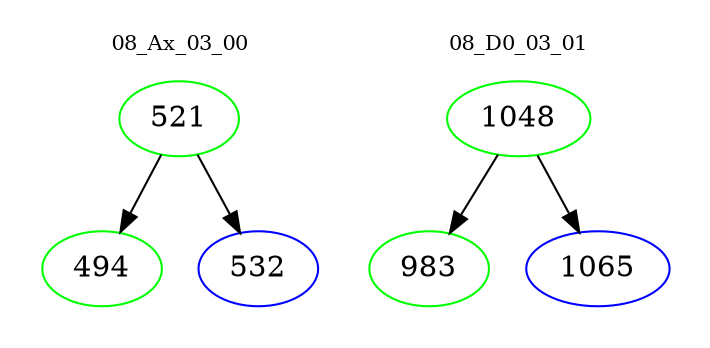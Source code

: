 digraph{
subgraph cluster_0 {
color = white
label = "08_Ax_03_00";
fontsize=10;
T0_521 [label="521", color="green"]
T0_521 -> T0_494 [color="black"]
T0_494 [label="494", color="green"]
T0_521 -> T0_532 [color="black"]
T0_532 [label="532", color="blue"]
}
subgraph cluster_1 {
color = white
label = "08_D0_03_01";
fontsize=10;
T1_1048 [label="1048", color="green"]
T1_1048 -> T1_983 [color="black"]
T1_983 [label="983", color="green"]
T1_1048 -> T1_1065 [color="black"]
T1_1065 [label="1065", color="blue"]
}
}
